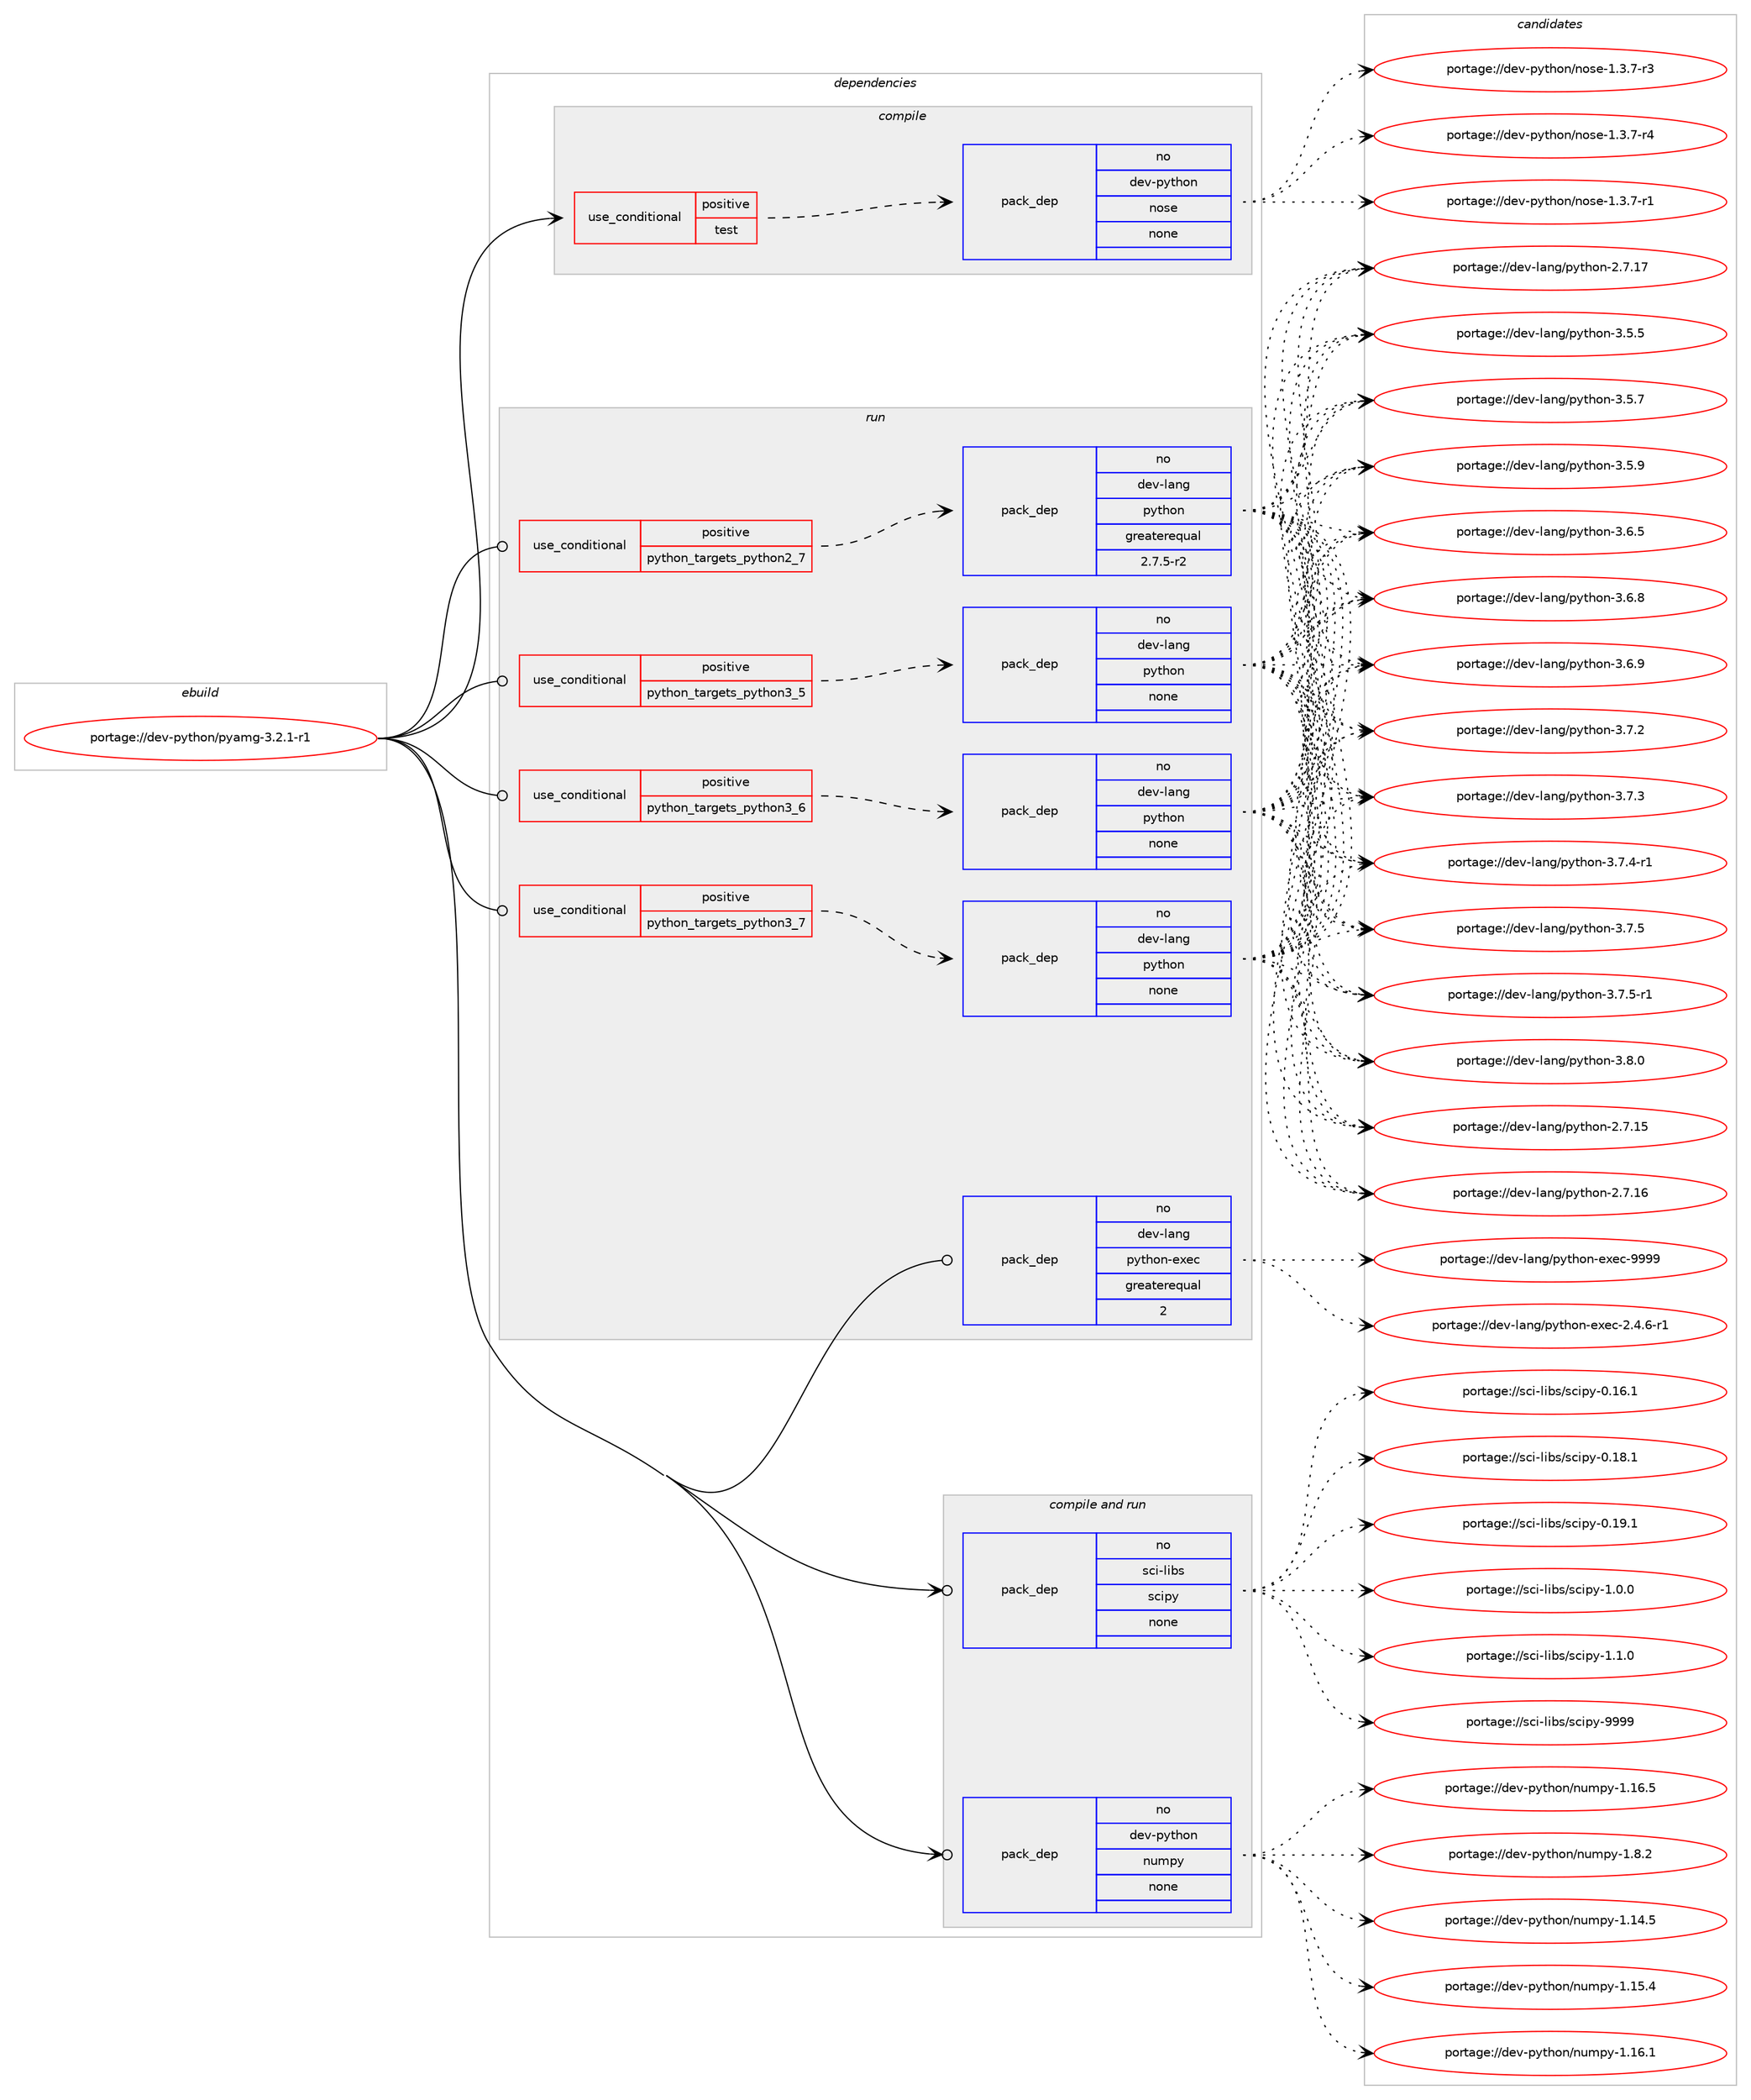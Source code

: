 digraph prolog {

# *************
# Graph options
# *************

newrank=true;
concentrate=true;
compound=true;
graph [rankdir=LR,fontname=Helvetica,fontsize=10,ranksep=1.5];#, ranksep=2.5, nodesep=0.2];
edge  [arrowhead=vee];
node  [fontname=Helvetica,fontsize=10];

# **********
# The ebuild
# **********

subgraph cluster_leftcol {
color=gray;
rank=same;
label=<<i>ebuild</i>>;
id [label="portage://dev-python/pyamg-3.2.1-r1", color=red, width=4, href="../dev-python/pyamg-3.2.1-r1.svg"];
}

# ****************
# The dependencies
# ****************

subgraph cluster_midcol {
color=gray;
label=<<i>dependencies</i>>;
subgraph cluster_compile {
fillcolor="#eeeeee";
style=filled;
label=<<i>compile</i>>;
subgraph cond34571 {
dependency159076 [label=<<TABLE BORDER="0" CELLBORDER="1" CELLSPACING="0" CELLPADDING="4"><TR><TD ROWSPAN="3" CELLPADDING="10">use_conditional</TD></TR><TR><TD>positive</TD></TR><TR><TD>test</TD></TR></TABLE>>, shape=none, color=red];
subgraph pack121140 {
dependency159077 [label=<<TABLE BORDER="0" CELLBORDER="1" CELLSPACING="0" CELLPADDING="4" WIDTH="220"><TR><TD ROWSPAN="6" CELLPADDING="30">pack_dep</TD></TR><TR><TD WIDTH="110">no</TD></TR><TR><TD>dev-python</TD></TR><TR><TD>nose</TD></TR><TR><TD>none</TD></TR><TR><TD></TD></TR></TABLE>>, shape=none, color=blue];
}
dependency159076:e -> dependency159077:w [weight=20,style="dashed",arrowhead="vee"];
}
id:e -> dependency159076:w [weight=20,style="solid",arrowhead="vee"];
}
subgraph cluster_compileandrun {
fillcolor="#eeeeee";
style=filled;
label=<<i>compile and run</i>>;
subgraph pack121141 {
dependency159078 [label=<<TABLE BORDER="0" CELLBORDER="1" CELLSPACING="0" CELLPADDING="4" WIDTH="220"><TR><TD ROWSPAN="6" CELLPADDING="30">pack_dep</TD></TR><TR><TD WIDTH="110">no</TD></TR><TR><TD>dev-python</TD></TR><TR><TD>numpy</TD></TR><TR><TD>none</TD></TR><TR><TD></TD></TR></TABLE>>, shape=none, color=blue];
}
id:e -> dependency159078:w [weight=20,style="solid",arrowhead="odotvee"];
subgraph pack121142 {
dependency159079 [label=<<TABLE BORDER="0" CELLBORDER="1" CELLSPACING="0" CELLPADDING="4" WIDTH="220"><TR><TD ROWSPAN="6" CELLPADDING="30">pack_dep</TD></TR><TR><TD WIDTH="110">no</TD></TR><TR><TD>sci-libs</TD></TR><TR><TD>scipy</TD></TR><TR><TD>none</TD></TR><TR><TD></TD></TR></TABLE>>, shape=none, color=blue];
}
id:e -> dependency159079:w [weight=20,style="solid",arrowhead="odotvee"];
}
subgraph cluster_run {
fillcolor="#eeeeee";
style=filled;
label=<<i>run</i>>;
subgraph cond34572 {
dependency159080 [label=<<TABLE BORDER="0" CELLBORDER="1" CELLSPACING="0" CELLPADDING="4"><TR><TD ROWSPAN="3" CELLPADDING="10">use_conditional</TD></TR><TR><TD>positive</TD></TR><TR><TD>python_targets_python2_7</TD></TR></TABLE>>, shape=none, color=red];
subgraph pack121143 {
dependency159081 [label=<<TABLE BORDER="0" CELLBORDER="1" CELLSPACING="0" CELLPADDING="4" WIDTH="220"><TR><TD ROWSPAN="6" CELLPADDING="30">pack_dep</TD></TR><TR><TD WIDTH="110">no</TD></TR><TR><TD>dev-lang</TD></TR><TR><TD>python</TD></TR><TR><TD>greaterequal</TD></TR><TR><TD>2.7.5-r2</TD></TR></TABLE>>, shape=none, color=blue];
}
dependency159080:e -> dependency159081:w [weight=20,style="dashed",arrowhead="vee"];
}
id:e -> dependency159080:w [weight=20,style="solid",arrowhead="odot"];
subgraph cond34573 {
dependency159082 [label=<<TABLE BORDER="0" CELLBORDER="1" CELLSPACING="0" CELLPADDING="4"><TR><TD ROWSPAN="3" CELLPADDING="10">use_conditional</TD></TR><TR><TD>positive</TD></TR><TR><TD>python_targets_python3_5</TD></TR></TABLE>>, shape=none, color=red];
subgraph pack121144 {
dependency159083 [label=<<TABLE BORDER="0" CELLBORDER="1" CELLSPACING="0" CELLPADDING="4" WIDTH="220"><TR><TD ROWSPAN="6" CELLPADDING="30">pack_dep</TD></TR><TR><TD WIDTH="110">no</TD></TR><TR><TD>dev-lang</TD></TR><TR><TD>python</TD></TR><TR><TD>none</TD></TR><TR><TD></TD></TR></TABLE>>, shape=none, color=blue];
}
dependency159082:e -> dependency159083:w [weight=20,style="dashed",arrowhead="vee"];
}
id:e -> dependency159082:w [weight=20,style="solid",arrowhead="odot"];
subgraph cond34574 {
dependency159084 [label=<<TABLE BORDER="0" CELLBORDER="1" CELLSPACING="0" CELLPADDING="4"><TR><TD ROWSPAN="3" CELLPADDING="10">use_conditional</TD></TR><TR><TD>positive</TD></TR><TR><TD>python_targets_python3_6</TD></TR></TABLE>>, shape=none, color=red];
subgraph pack121145 {
dependency159085 [label=<<TABLE BORDER="0" CELLBORDER="1" CELLSPACING="0" CELLPADDING="4" WIDTH="220"><TR><TD ROWSPAN="6" CELLPADDING="30">pack_dep</TD></TR><TR><TD WIDTH="110">no</TD></TR><TR><TD>dev-lang</TD></TR><TR><TD>python</TD></TR><TR><TD>none</TD></TR><TR><TD></TD></TR></TABLE>>, shape=none, color=blue];
}
dependency159084:e -> dependency159085:w [weight=20,style="dashed",arrowhead="vee"];
}
id:e -> dependency159084:w [weight=20,style="solid",arrowhead="odot"];
subgraph cond34575 {
dependency159086 [label=<<TABLE BORDER="0" CELLBORDER="1" CELLSPACING="0" CELLPADDING="4"><TR><TD ROWSPAN="3" CELLPADDING="10">use_conditional</TD></TR><TR><TD>positive</TD></TR><TR><TD>python_targets_python3_7</TD></TR></TABLE>>, shape=none, color=red];
subgraph pack121146 {
dependency159087 [label=<<TABLE BORDER="0" CELLBORDER="1" CELLSPACING="0" CELLPADDING="4" WIDTH="220"><TR><TD ROWSPAN="6" CELLPADDING="30">pack_dep</TD></TR><TR><TD WIDTH="110">no</TD></TR><TR><TD>dev-lang</TD></TR><TR><TD>python</TD></TR><TR><TD>none</TD></TR><TR><TD></TD></TR></TABLE>>, shape=none, color=blue];
}
dependency159086:e -> dependency159087:w [weight=20,style="dashed",arrowhead="vee"];
}
id:e -> dependency159086:w [weight=20,style="solid",arrowhead="odot"];
subgraph pack121147 {
dependency159088 [label=<<TABLE BORDER="0" CELLBORDER="1" CELLSPACING="0" CELLPADDING="4" WIDTH="220"><TR><TD ROWSPAN="6" CELLPADDING="30">pack_dep</TD></TR><TR><TD WIDTH="110">no</TD></TR><TR><TD>dev-lang</TD></TR><TR><TD>python-exec</TD></TR><TR><TD>greaterequal</TD></TR><TR><TD>2</TD></TR></TABLE>>, shape=none, color=blue];
}
id:e -> dependency159088:w [weight=20,style="solid",arrowhead="odot"];
}
}

# **************
# The candidates
# **************

subgraph cluster_choices {
rank=same;
color=gray;
label=<<i>candidates</i>>;

subgraph choice121140 {
color=black;
nodesep=1;
choiceportage10010111845112121116104111110471101111151014549465146554511449 [label="portage://dev-python/nose-1.3.7-r1", color=red, width=4,href="../dev-python/nose-1.3.7-r1.svg"];
choiceportage10010111845112121116104111110471101111151014549465146554511451 [label="portage://dev-python/nose-1.3.7-r3", color=red, width=4,href="../dev-python/nose-1.3.7-r3.svg"];
choiceportage10010111845112121116104111110471101111151014549465146554511452 [label="portage://dev-python/nose-1.3.7-r4", color=red, width=4,href="../dev-python/nose-1.3.7-r4.svg"];
dependency159077:e -> choiceportage10010111845112121116104111110471101111151014549465146554511449:w [style=dotted,weight="100"];
dependency159077:e -> choiceportage10010111845112121116104111110471101111151014549465146554511451:w [style=dotted,weight="100"];
dependency159077:e -> choiceportage10010111845112121116104111110471101111151014549465146554511452:w [style=dotted,weight="100"];
}
subgraph choice121141 {
color=black;
nodesep=1;
choiceportage100101118451121211161041111104711011710911212145494649524653 [label="portage://dev-python/numpy-1.14.5", color=red, width=4,href="../dev-python/numpy-1.14.5.svg"];
choiceportage100101118451121211161041111104711011710911212145494649534652 [label="portage://dev-python/numpy-1.15.4", color=red, width=4,href="../dev-python/numpy-1.15.4.svg"];
choiceportage100101118451121211161041111104711011710911212145494649544649 [label="portage://dev-python/numpy-1.16.1", color=red, width=4,href="../dev-python/numpy-1.16.1.svg"];
choiceportage100101118451121211161041111104711011710911212145494649544653 [label="portage://dev-python/numpy-1.16.5", color=red, width=4,href="../dev-python/numpy-1.16.5.svg"];
choiceportage1001011184511212111610411111047110117109112121454946564650 [label="portage://dev-python/numpy-1.8.2", color=red, width=4,href="../dev-python/numpy-1.8.2.svg"];
dependency159078:e -> choiceportage100101118451121211161041111104711011710911212145494649524653:w [style=dotted,weight="100"];
dependency159078:e -> choiceportage100101118451121211161041111104711011710911212145494649534652:w [style=dotted,weight="100"];
dependency159078:e -> choiceportage100101118451121211161041111104711011710911212145494649544649:w [style=dotted,weight="100"];
dependency159078:e -> choiceportage100101118451121211161041111104711011710911212145494649544653:w [style=dotted,weight="100"];
dependency159078:e -> choiceportage1001011184511212111610411111047110117109112121454946564650:w [style=dotted,weight="100"];
}
subgraph choice121142 {
color=black;
nodesep=1;
choiceportage115991054510810598115471159910511212145484649544649 [label="portage://sci-libs/scipy-0.16.1", color=red, width=4,href="../sci-libs/scipy-0.16.1.svg"];
choiceportage115991054510810598115471159910511212145484649564649 [label="portage://sci-libs/scipy-0.18.1", color=red, width=4,href="../sci-libs/scipy-0.18.1.svg"];
choiceportage115991054510810598115471159910511212145484649574649 [label="portage://sci-libs/scipy-0.19.1", color=red, width=4,href="../sci-libs/scipy-0.19.1.svg"];
choiceportage1159910545108105981154711599105112121454946484648 [label="portage://sci-libs/scipy-1.0.0", color=red, width=4,href="../sci-libs/scipy-1.0.0.svg"];
choiceportage1159910545108105981154711599105112121454946494648 [label="portage://sci-libs/scipy-1.1.0", color=red, width=4,href="../sci-libs/scipy-1.1.0.svg"];
choiceportage11599105451081059811547115991051121214557575757 [label="portage://sci-libs/scipy-9999", color=red, width=4,href="../sci-libs/scipy-9999.svg"];
dependency159079:e -> choiceportage115991054510810598115471159910511212145484649544649:w [style=dotted,weight="100"];
dependency159079:e -> choiceportage115991054510810598115471159910511212145484649564649:w [style=dotted,weight="100"];
dependency159079:e -> choiceportage115991054510810598115471159910511212145484649574649:w [style=dotted,weight="100"];
dependency159079:e -> choiceportage1159910545108105981154711599105112121454946484648:w [style=dotted,weight="100"];
dependency159079:e -> choiceportage1159910545108105981154711599105112121454946494648:w [style=dotted,weight="100"];
dependency159079:e -> choiceportage11599105451081059811547115991051121214557575757:w [style=dotted,weight="100"];
}
subgraph choice121143 {
color=black;
nodesep=1;
choiceportage10010111845108971101034711212111610411111045504655464953 [label="portage://dev-lang/python-2.7.15", color=red, width=4,href="../dev-lang/python-2.7.15.svg"];
choiceportage10010111845108971101034711212111610411111045504655464954 [label="portage://dev-lang/python-2.7.16", color=red, width=4,href="../dev-lang/python-2.7.16.svg"];
choiceportage10010111845108971101034711212111610411111045504655464955 [label="portage://dev-lang/python-2.7.17", color=red, width=4,href="../dev-lang/python-2.7.17.svg"];
choiceportage100101118451089711010347112121116104111110455146534653 [label="portage://dev-lang/python-3.5.5", color=red, width=4,href="../dev-lang/python-3.5.5.svg"];
choiceportage100101118451089711010347112121116104111110455146534655 [label="portage://dev-lang/python-3.5.7", color=red, width=4,href="../dev-lang/python-3.5.7.svg"];
choiceportage100101118451089711010347112121116104111110455146534657 [label="portage://dev-lang/python-3.5.9", color=red, width=4,href="../dev-lang/python-3.5.9.svg"];
choiceportage100101118451089711010347112121116104111110455146544653 [label="portage://dev-lang/python-3.6.5", color=red, width=4,href="../dev-lang/python-3.6.5.svg"];
choiceportage100101118451089711010347112121116104111110455146544656 [label="portage://dev-lang/python-3.6.8", color=red, width=4,href="../dev-lang/python-3.6.8.svg"];
choiceportage100101118451089711010347112121116104111110455146544657 [label="portage://dev-lang/python-3.6.9", color=red, width=4,href="../dev-lang/python-3.6.9.svg"];
choiceportage100101118451089711010347112121116104111110455146554650 [label="portage://dev-lang/python-3.7.2", color=red, width=4,href="../dev-lang/python-3.7.2.svg"];
choiceportage100101118451089711010347112121116104111110455146554651 [label="portage://dev-lang/python-3.7.3", color=red, width=4,href="../dev-lang/python-3.7.3.svg"];
choiceportage1001011184510897110103471121211161041111104551465546524511449 [label="portage://dev-lang/python-3.7.4-r1", color=red, width=4,href="../dev-lang/python-3.7.4-r1.svg"];
choiceportage100101118451089711010347112121116104111110455146554653 [label="portage://dev-lang/python-3.7.5", color=red, width=4,href="../dev-lang/python-3.7.5.svg"];
choiceportage1001011184510897110103471121211161041111104551465546534511449 [label="portage://dev-lang/python-3.7.5-r1", color=red, width=4,href="../dev-lang/python-3.7.5-r1.svg"];
choiceportage100101118451089711010347112121116104111110455146564648 [label="portage://dev-lang/python-3.8.0", color=red, width=4,href="../dev-lang/python-3.8.0.svg"];
dependency159081:e -> choiceportage10010111845108971101034711212111610411111045504655464953:w [style=dotted,weight="100"];
dependency159081:e -> choiceportage10010111845108971101034711212111610411111045504655464954:w [style=dotted,weight="100"];
dependency159081:e -> choiceportage10010111845108971101034711212111610411111045504655464955:w [style=dotted,weight="100"];
dependency159081:e -> choiceportage100101118451089711010347112121116104111110455146534653:w [style=dotted,weight="100"];
dependency159081:e -> choiceportage100101118451089711010347112121116104111110455146534655:w [style=dotted,weight="100"];
dependency159081:e -> choiceportage100101118451089711010347112121116104111110455146534657:w [style=dotted,weight="100"];
dependency159081:e -> choiceportage100101118451089711010347112121116104111110455146544653:w [style=dotted,weight="100"];
dependency159081:e -> choiceportage100101118451089711010347112121116104111110455146544656:w [style=dotted,weight="100"];
dependency159081:e -> choiceportage100101118451089711010347112121116104111110455146544657:w [style=dotted,weight="100"];
dependency159081:e -> choiceportage100101118451089711010347112121116104111110455146554650:w [style=dotted,weight="100"];
dependency159081:e -> choiceportage100101118451089711010347112121116104111110455146554651:w [style=dotted,weight="100"];
dependency159081:e -> choiceportage1001011184510897110103471121211161041111104551465546524511449:w [style=dotted,weight="100"];
dependency159081:e -> choiceportage100101118451089711010347112121116104111110455146554653:w [style=dotted,weight="100"];
dependency159081:e -> choiceportage1001011184510897110103471121211161041111104551465546534511449:w [style=dotted,weight="100"];
dependency159081:e -> choiceportage100101118451089711010347112121116104111110455146564648:w [style=dotted,weight="100"];
}
subgraph choice121144 {
color=black;
nodesep=1;
choiceportage10010111845108971101034711212111610411111045504655464953 [label="portage://dev-lang/python-2.7.15", color=red, width=4,href="../dev-lang/python-2.7.15.svg"];
choiceportage10010111845108971101034711212111610411111045504655464954 [label="portage://dev-lang/python-2.7.16", color=red, width=4,href="../dev-lang/python-2.7.16.svg"];
choiceportage10010111845108971101034711212111610411111045504655464955 [label="portage://dev-lang/python-2.7.17", color=red, width=4,href="../dev-lang/python-2.7.17.svg"];
choiceportage100101118451089711010347112121116104111110455146534653 [label="portage://dev-lang/python-3.5.5", color=red, width=4,href="../dev-lang/python-3.5.5.svg"];
choiceportage100101118451089711010347112121116104111110455146534655 [label="portage://dev-lang/python-3.5.7", color=red, width=4,href="../dev-lang/python-3.5.7.svg"];
choiceportage100101118451089711010347112121116104111110455146534657 [label="portage://dev-lang/python-3.5.9", color=red, width=4,href="../dev-lang/python-3.5.9.svg"];
choiceportage100101118451089711010347112121116104111110455146544653 [label="portage://dev-lang/python-3.6.5", color=red, width=4,href="../dev-lang/python-3.6.5.svg"];
choiceportage100101118451089711010347112121116104111110455146544656 [label="portage://dev-lang/python-3.6.8", color=red, width=4,href="../dev-lang/python-3.6.8.svg"];
choiceportage100101118451089711010347112121116104111110455146544657 [label="portage://dev-lang/python-3.6.9", color=red, width=4,href="../dev-lang/python-3.6.9.svg"];
choiceportage100101118451089711010347112121116104111110455146554650 [label="portage://dev-lang/python-3.7.2", color=red, width=4,href="../dev-lang/python-3.7.2.svg"];
choiceportage100101118451089711010347112121116104111110455146554651 [label="portage://dev-lang/python-3.7.3", color=red, width=4,href="../dev-lang/python-3.7.3.svg"];
choiceportage1001011184510897110103471121211161041111104551465546524511449 [label="portage://dev-lang/python-3.7.4-r1", color=red, width=4,href="../dev-lang/python-3.7.4-r1.svg"];
choiceportage100101118451089711010347112121116104111110455146554653 [label="portage://dev-lang/python-3.7.5", color=red, width=4,href="../dev-lang/python-3.7.5.svg"];
choiceportage1001011184510897110103471121211161041111104551465546534511449 [label="portage://dev-lang/python-3.7.5-r1", color=red, width=4,href="../dev-lang/python-3.7.5-r1.svg"];
choiceportage100101118451089711010347112121116104111110455146564648 [label="portage://dev-lang/python-3.8.0", color=red, width=4,href="../dev-lang/python-3.8.0.svg"];
dependency159083:e -> choiceportage10010111845108971101034711212111610411111045504655464953:w [style=dotted,weight="100"];
dependency159083:e -> choiceportage10010111845108971101034711212111610411111045504655464954:w [style=dotted,weight="100"];
dependency159083:e -> choiceportage10010111845108971101034711212111610411111045504655464955:w [style=dotted,weight="100"];
dependency159083:e -> choiceportage100101118451089711010347112121116104111110455146534653:w [style=dotted,weight="100"];
dependency159083:e -> choiceportage100101118451089711010347112121116104111110455146534655:w [style=dotted,weight="100"];
dependency159083:e -> choiceportage100101118451089711010347112121116104111110455146534657:w [style=dotted,weight="100"];
dependency159083:e -> choiceportage100101118451089711010347112121116104111110455146544653:w [style=dotted,weight="100"];
dependency159083:e -> choiceportage100101118451089711010347112121116104111110455146544656:w [style=dotted,weight="100"];
dependency159083:e -> choiceportage100101118451089711010347112121116104111110455146544657:w [style=dotted,weight="100"];
dependency159083:e -> choiceportage100101118451089711010347112121116104111110455146554650:w [style=dotted,weight="100"];
dependency159083:e -> choiceportage100101118451089711010347112121116104111110455146554651:w [style=dotted,weight="100"];
dependency159083:e -> choiceportage1001011184510897110103471121211161041111104551465546524511449:w [style=dotted,weight="100"];
dependency159083:e -> choiceportage100101118451089711010347112121116104111110455146554653:w [style=dotted,weight="100"];
dependency159083:e -> choiceportage1001011184510897110103471121211161041111104551465546534511449:w [style=dotted,weight="100"];
dependency159083:e -> choiceportage100101118451089711010347112121116104111110455146564648:w [style=dotted,weight="100"];
}
subgraph choice121145 {
color=black;
nodesep=1;
choiceportage10010111845108971101034711212111610411111045504655464953 [label="portage://dev-lang/python-2.7.15", color=red, width=4,href="../dev-lang/python-2.7.15.svg"];
choiceportage10010111845108971101034711212111610411111045504655464954 [label="portage://dev-lang/python-2.7.16", color=red, width=4,href="../dev-lang/python-2.7.16.svg"];
choiceportage10010111845108971101034711212111610411111045504655464955 [label="portage://dev-lang/python-2.7.17", color=red, width=4,href="../dev-lang/python-2.7.17.svg"];
choiceportage100101118451089711010347112121116104111110455146534653 [label="portage://dev-lang/python-3.5.5", color=red, width=4,href="../dev-lang/python-3.5.5.svg"];
choiceportage100101118451089711010347112121116104111110455146534655 [label="portage://dev-lang/python-3.5.7", color=red, width=4,href="../dev-lang/python-3.5.7.svg"];
choiceportage100101118451089711010347112121116104111110455146534657 [label="portage://dev-lang/python-3.5.9", color=red, width=4,href="../dev-lang/python-3.5.9.svg"];
choiceportage100101118451089711010347112121116104111110455146544653 [label="portage://dev-lang/python-3.6.5", color=red, width=4,href="../dev-lang/python-3.6.5.svg"];
choiceportage100101118451089711010347112121116104111110455146544656 [label="portage://dev-lang/python-3.6.8", color=red, width=4,href="../dev-lang/python-3.6.8.svg"];
choiceportage100101118451089711010347112121116104111110455146544657 [label="portage://dev-lang/python-3.6.9", color=red, width=4,href="../dev-lang/python-3.6.9.svg"];
choiceportage100101118451089711010347112121116104111110455146554650 [label="portage://dev-lang/python-3.7.2", color=red, width=4,href="../dev-lang/python-3.7.2.svg"];
choiceportage100101118451089711010347112121116104111110455146554651 [label="portage://dev-lang/python-3.7.3", color=red, width=4,href="../dev-lang/python-3.7.3.svg"];
choiceportage1001011184510897110103471121211161041111104551465546524511449 [label="portage://dev-lang/python-3.7.4-r1", color=red, width=4,href="../dev-lang/python-3.7.4-r1.svg"];
choiceportage100101118451089711010347112121116104111110455146554653 [label="portage://dev-lang/python-3.7.5", color=red, width=4,href="../dev-lang/python-3.7.5.svg"];
choiceportage1001011184510897110103471121211161041111104551465546534511449 [label="portage://dev-lang/python-3.7.5-r1", color=red, width=4,href="../dev-lang/python-3.7.5-r1.svg"];
choiceportage100101118451089711010347112121116104111110455146564648 [label="portage://dev-lang/python-3.8.0", color=red, width=4,href="../dev-lang/python-3.8.0.svg"];
dependency159085:e -> choiceportage10010111845108971101034711212111610411111045504655464953:w [style=dotted,weight="100"];
dependency159085:e -> choiceportage10010111845108971101034711212111610411111045504655464954:w [style=dotted,weight="100"];
dependency159085:e -> choiceportage10010111845108971101034711212111610411111045504655464955:w [style=dotted,weight="100"];
dependency159085:e -> choiceportage100101118451089711010347112121116104111110455146534653:w [style=dotted,weight="100"];
dependency159085:e -> choiceportage100101118451089711010347112121116104111110455146534655:w [style=dotted,weight="100"];
dependency159085:e -> choiceportage100101118451089711010347112121116104111110455146534657:w [style=dotted,weight="100"];
dependency159085:e -> choiceportage100101118451089711010347112121116104111110455146544653:w [style=dotted,weight="100"];
dependency159085:e -> choiceportage100101118451089711010347112121116104111110455146544656:w [style=dotted,weight="100"];
dependency159085:e -> choiceportage100101118451089711010347112121116104111110455146544657:w [style=dotted,weight="100"];
dependency159085:e -> choiceportage100101118451089711010347112121116104111110455146554650:w [style=dotted,weight="100"];
dependency159085:e -> choiceportage100101118451089711010347112121116104111110455146554651:w [style=dotted,weight="100"];
dependency159085:e -> choiceportage1001011184510897110103471121211161041111104551465546524511449:w [style=dotted,weight="100"];
dependency159085:e -> choiceportage100101118451089711010347112121116104111110455146554653:w [style=dotted,weight="100"];
dependency159085:e -> choiceportage1001011184510897110103471121211161041111104551465546534511449:w [style=dotted,weight="100"];
dependency159085:e -> choiceportage100101118451089711010347112121116104111110455146564648:w [style=dotted,weight="100"];
}
subgraph choice121146 {
color=black;
nodesep=1;
choiceportage10010111845108971101034711212111610411111045504655464953 [label="portage://dev-lang/python-2.7.15", color=red, width=4,href="../dev-lang/python-2.7.15.svg"];
choiceportage10010111845108971101034711212111610411111045504655464954 [label="portage://dev-lang/python-2.7.16", color=red, width=4,href="../dev-lang/python-2.7.16.svg"];
choiceportage10010111845108971101034711212111610411111045504655464955 [label="portage://dev-lang/python-2.7.17", color=red, width=4,href="../dev-lang/python-2.7.17.svg"];
choiceportage100101118451089711010347112121116104111110455146534653 [label="portage://dev-lang/python-3.5.5", color=red, width=4,href="../dev-lang/python-3.5.5.svg"];
choiceportage100101118451089711010347112121116104111110455146534655 [label="portage://dev-lang/python-3.5.7", color=red, width=4,href="../dev-lang/python-3.5.7.svg"];
choiceportage100101118451089711010347112121116104111110455146534657 [label="portage://dev-lang/python-3.5.9", color=red, width=4,href="../dev-lang/python-3.5.9.svg"];
choiceportage100101118451089711010347112121116104111110455146544653 [label="portage://dev-lang/python-3.6.5", color=red, width=4,href="../dev-lang/python-3.6.5.svg"];
choiceportage100101118451089711010347112121116104111110455146544656 [label="portage://dev-lang/python-3.6.8", color=red, width=4,href="../dev-lang/python-3.6.8.svg"];
choiceportage100101118451089711010347112121116104111110455146544657 [label="portage://dev-lang/python-3.6.9", color=red, width=4,href="../dev-lang/python-3.6.9.svg"];
choiceportage100101118451089711010347112121116104111110455146554650 [label="portage://dev-lang/python-3.7.2", color=red, width=4,href="../dev-lang/python-3.7.2.svg"];
choiceportage100101118451089711010347112121116104111110455146554651 [label="portage://dev-lang/python-3.7.3", color=red, width=4,href="../dev-lang/python-3.7.3.svg"];
choiceportage1001011184510897110103471121211161041111104551465546524511449 [label="portage://dev-lang/python-3.7.4-r1", color=red, width=4,href="../dev-lang/python-3.7.4-r1.svg"];
choiceportage100101118451089711010347112121116104111110455146554653 [label="portage://dev-lang/python-3.7.5", color=red, width=4,href="../dev-lang/python-3.7.5.svg"];
choiceportage1001011184510897110103471121211161041111104551465546534511449 [label="portage://dev-lang/python-3.7.5-r1", color=red, width=4,href="../dev-lang/python-3.7.5-r1.svg"];
choiceportage100101118451089711010347112121116104111110455146564648 [label="portage://dev-lang/python-3.8.0", color=red, width=4,href="../dev-lang/python-3.8.0.svg"];
dependency159087:e -> choiceportage10010111845108971101034711212111610411111045504655464953:w [style=dotted,weight="100"];
dependency159087:e -> choiceportage10010111845108971101034711212111610411111045504655464954:w [style=dotted,weight="100"];
dependency159087:e -> choiceportage10010111845108971101034711212111610411111045504655464955:w [style=dotted,weight="100"];
dependency159087:e -> choiceportage100101118451089711010347112121116104111110455146534653:w [style=dotted,weight="100"];
dependency159087:e -> choiceportage100101118451089711010347112121116104111110455146534655:w [style=dotted,weight="100"];
dependency159087:e -> choiceportage100101118451089711010347112121116104111110455146534657:w [style=dotted,weight="100"];
dependency159087:e -> choiceportage100101118451089711010347112121116104111110455146544653:w [style=dotted,weight="100"];
dependency159087:e -> choiceportage100101118451089711010347112121116104111110455146544656:w [style=dotted,weight="100"];
dependency159087:e -> choiceportage100101118451089711010347112121116104111110455146544657:w [style=dotted,weight="100"];
dependency159087:e -> choiceportage100101118451089711010347112121116104111110455146554650:w [style=dotted,weight="100"];
dependency159087:e -> choiceportage100101118451089711010347112121116104111110455146554651:w [style=dotted,weight="100"];
dependency159087:e -> choiceportage1001011184510897110103471121211161041111104551465546524511449:w [style=dotted,weight="100"];
dependency159087:e -> choiceportage100101118451089711010347112121116104111110455146554653:w [style=dotted,weight="100"];
dependency159087:e -> choiceportage1001011184510897110103471121211161041111104551465546534511449:w [style=dotted,weight="100"];
dependency159087:e -> choiceportage100101118451089711010347112121116104111110455146564648:w [style=dotted,weight="100"];
}
subgraph choice121147 {
color=black;
nodesep=1;
choiceportage10010111845108971101034711212111610411111045101120101994550465246544511449 [label="portage://dev-lang/python-exec-2.4.6-r1", color=red, width=4,href="../dev-lang/python-exec-2.4.6-r1.svg"];
choiceportage10010111845108971101034711212111610411111045101120101994557575757 [label="portage://dev-lang/python-exec-9999", color=red, width=4,href="../dev-lang/python-exec-9999.svg"];
dependency159088:e -> choiceportage10010111845108971101034711212111610411111045101120101994550465246544511449:w [style=dotted,weight="100"];
dependency159088:e -> choiceportage10010111845108971101034711212111610411111045101120101994557575757:w [style=dotted,weight="100"];
}
}

}
